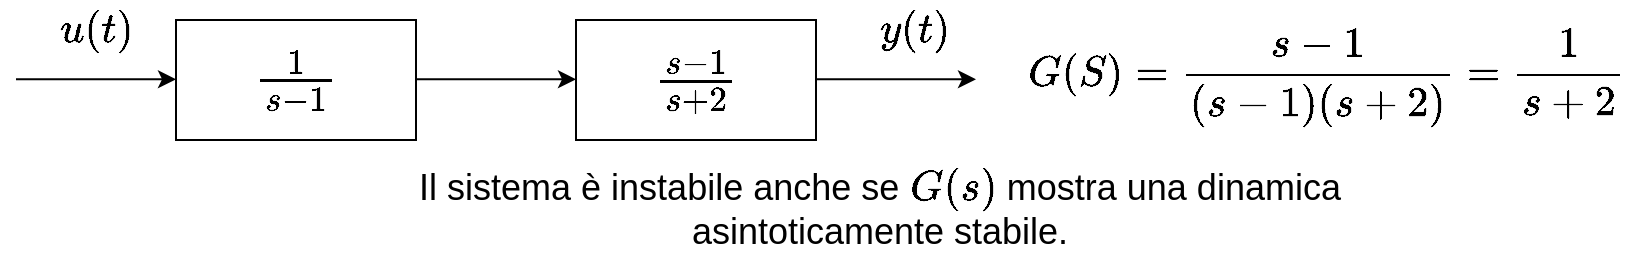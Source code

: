 <mxfile version="24.8.3">
  <diagram name="Pagina-1" id="C1P9-O9p7LKKtS-s14k6">
    <mxGraphModel dx="1091" dy="571" grid="1" gridSize="10" guides="1" tooltips="1" connect="1" arrows="1" fold="1" page="1" pageScale="1" pageWidth="827" pageHeight="1169" math="1" shadow="0">
      <root>
        <mxCell id="0" />
        <mxCell id="1" parent="0" />
        <mxCell id="Pgu8GOugqCbjUvskAC0Z-1" value="\(\frac{1}{s-1}\)" style="rounded=0;whiteSpace=wrap;html=1;fontSize=21;fillColor=none;" vertex="1" parent="1">
          <mxGeometry x="230" y="220" width="120" height="60" as="geometry" />
        </mxCell>
        <mxCell id="Pgu8GOugqCbjUvskAC0Z-2" value="" style="endArrow=classic;html=1;rounded=0;" edge="1" parent="1">
          <mxGeometry width="50" height="50" relative="1" as="geometry">
            <mxPoint x="150" y="249.66" as="sourcePoint" />
            <mxPoint x="230" y="249.66" as="targetPoint" />
            <Array as="points">
              <mxPoint x="180" y="249.66" />
            </Array>
          </mxGeometry>
        </mxCell>
        <mxCell id="Pgu8GOugqCbjUvskAC0Z-3" value="" style="endArrow=classic;html=1;rounded=0;" edge="1" parent="1">
          <mxGeometry width="50" height="50" relative="1" as="geometry">
            <mxPoint x="350" y="249.66" as="sourcePoint" />
            <mxPoint x="430" y="249.66" as="targetPoint" />
            <Array as="points">
              <mxPoint x="380" y="249.66" />
            </Array>
          </mxGeometry>
        </mxCell>
        <mxCell id="Pgu8GOugqCbjUvskAC0Z-4" value="\(u(t)\)" style="text;html=1;align=center;verticalAlign=middle;whiteSpace=wrap;rounded=0;fontSize=18;" vertex="1" parent="1">
          <mxGeometry x="160" y="210" width="60" height="30" as="geometry" />
        </mxCell>
        <mxCell id="Pgu8GOugqCbjUvskAC0Z-6" value="\(\frac{s-1}{s+2}\)" style="rounded=0;whiteSpace=wrap;html=1;fontSize=21;fillColor=none;" vertex="1" parent="1">
          <mxGeometry x="430" y="220" width="120" height="60" as="geometry" />
        </mxCell>
        <mxCell id="Pgu8GOugqCbjUvskAC0Z-7" value="" style="endArrow=classic;html=1;rounded=0;" edge="1" parent="1">
          <mxGeometry width="50" height="50" relative="1" as="geometry">
            <mxPoint x="550" y="249.66" as="sourcePoint" />
            <mxPoint x="630" y="249.66" as="targetPoint" />
            <Array as="points">
              <mxPoint x="580" y="249.66" />
            </Array>
          </mxGeometry>
        </mxCell>
        <mxCell id="Pgu8GOugqCbjUvskAC0Z-8" value="\(y(t)\)" style="text;html=1;align=center;verticalAlign=middle;whiteSpace=wrap;rounded=0;fontSize=18;" vertex="1" parent="1">
          <mxGeometry x="570" y="210" width="60" height="30" as="geometry" />
        </mxCell>
        <mxCell id="Pgu8GOugqCbjUvskAC0Z-9" value="\(G(S)=\dfrac{s-1}{(s-1)(s+2)}=\dfrac{1}{s+2}\)" style="text;html=1;align=center;verticalAlign=middle;whiteSpace=wrap;rounded=0;fontSize=18;" vertex="1" parent="1">
          <mxGeometry x="650" y="215" width="310" height="65" as="geometry" />
        </mxCell>
        <mxCell id="Pgu8GOugqCbjUvskAC0Z-10" value="Il sistema è instabile anche se \(G(s)\) mostra una dinamica asintoticamente stabile." style="text;html=1;align=center;verticalAlign=middle;whiteSpace=wrap;rounded=0;fontSize=18;" vertex="1" parent="1">
          <mxGeometry x="337" y="300" width="490" height="30" as="geometry" />
        </mxCell>
      </root>
    </mxGraphModel>
  </diagram>
</mxfile>
